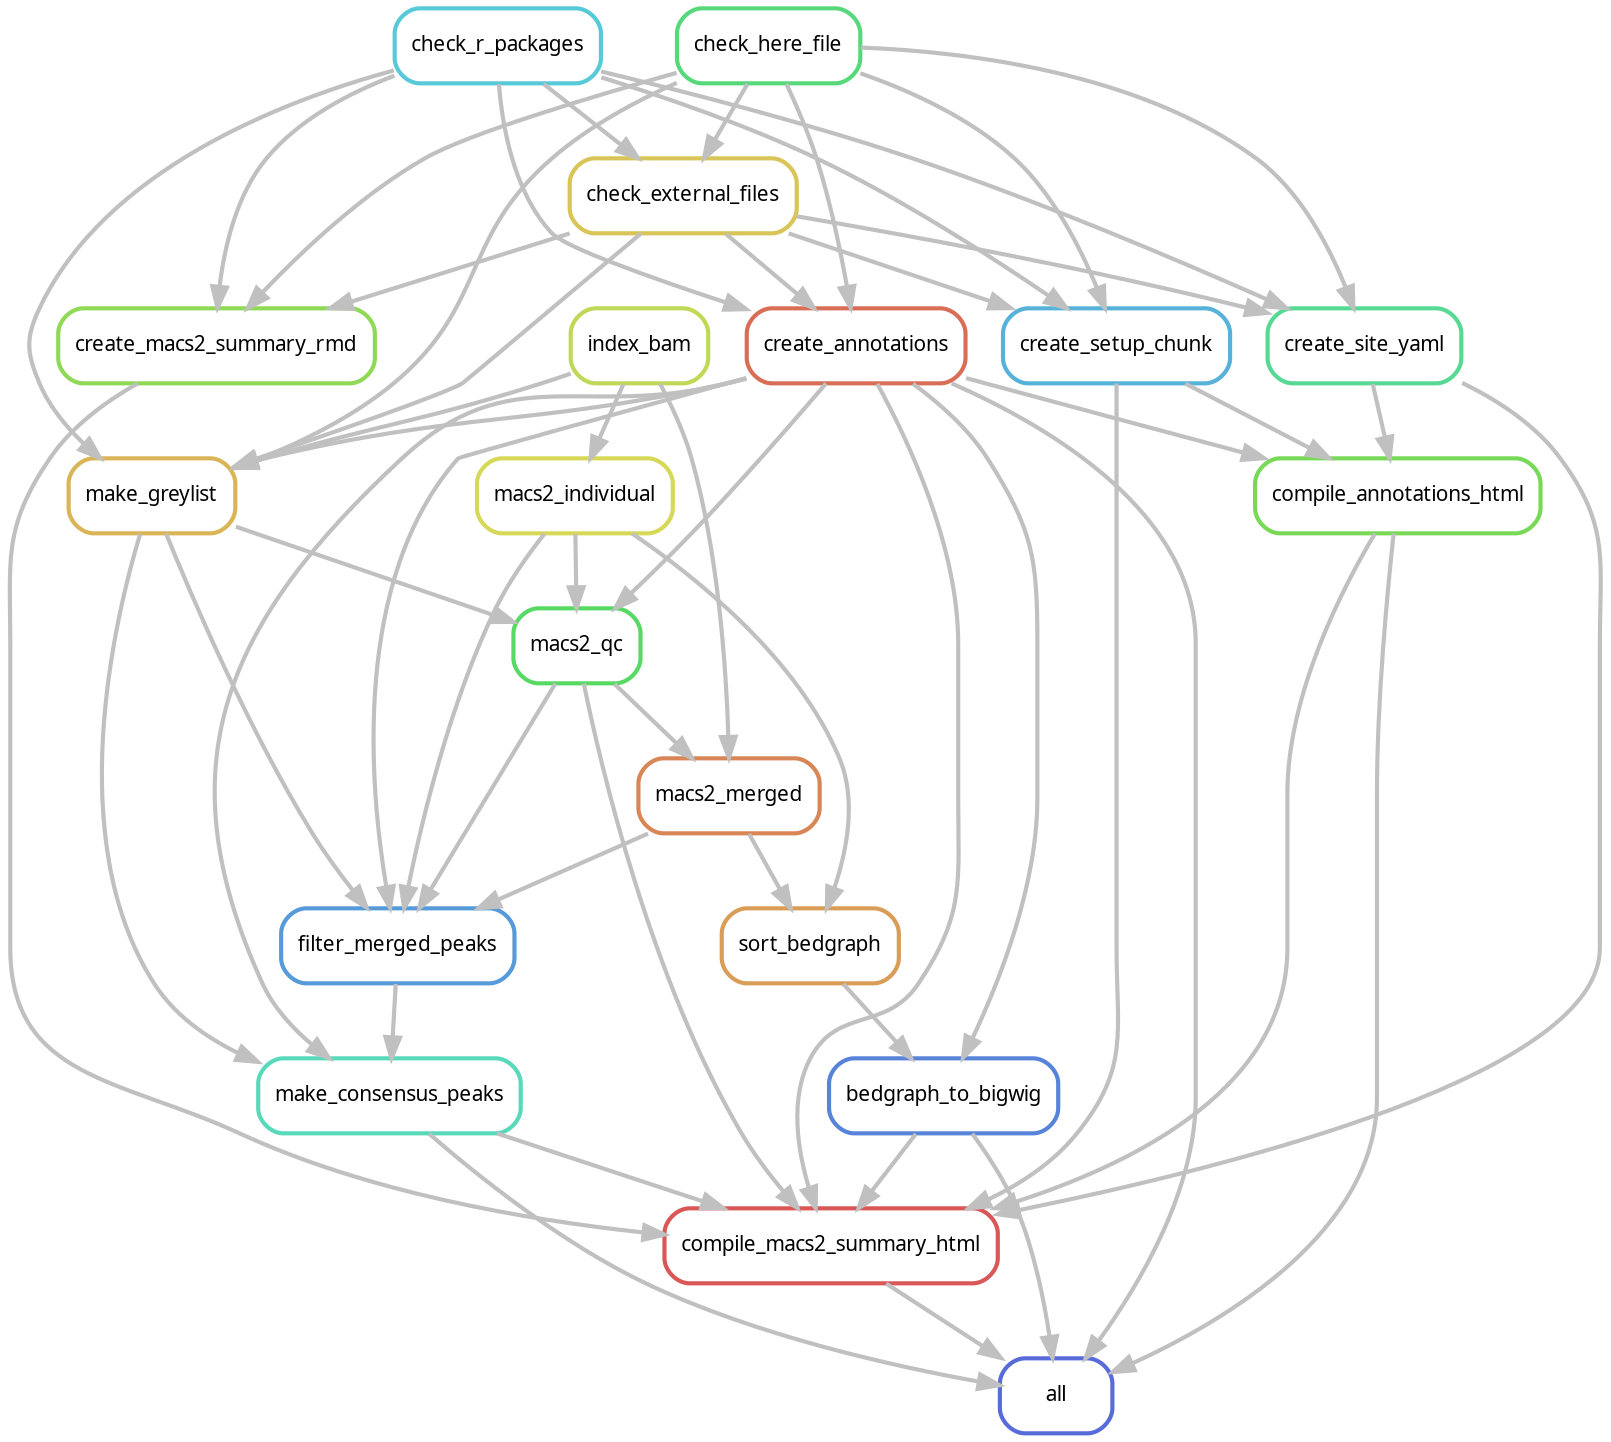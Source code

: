 digraph snakemake_dag {
    graph[bgcolor=white, margin=0];
    node[shape=box, style=rounded, fontname=sans,                 fontsize=10, penwidth=2];
    edge[penwidth=2, color=grey];
	0[label = "all", color = "0.64 0.6 0.85", style="rounded"];
	1[label = "compile_annotations_html", color = "0.29 0.6 0.85", style="rounded"];
	2[label = "create_annotations", color = "0.03 0.6 0.85", style="rounded"];
	3[label = "check_here_file", color = "0.38 0.6 0.85", style="rounded"];
	4[label = "check_r_packages", color = "0.52 0.6 0.85", style="rounded"];
	5[label = "check_external_files", color = "0.14 0.6 0.85", style="rounded"];
	6[label = "create_setup_chunk", color = "0.55 0.6 0.85", style="rounded"];
	7[label = "create_site_yaml", color = "0.41 0.6 0.85", style="rounded"];
	8[label = "compile_macs2_summary_html", color = "0.00 0.6 0.85", style="rounded"];
	9[label = "bedgraph_to_bigwig", color = "0.61 0.6 0.85", style="rounded"];
	10[label = "sort_bedgraph", color = "0.09 0.6 0.85", style="rounded"];
	11[label = "macs2_merged", color = "0.06 0.6 0.85", style="rounded"];
	12[label = "index_bam", color = "0.20 0.6 0.85", style="rounded"];
	13[label = "macs2_qc", color = "0.35 0.6 0.85", style="rounded"];
	14[label = "make_greylist", color = "0.12 0.6 0.85", style="rounded"];
	15[label = "macs2_individual", color = "0.17 0.6 0.85", style="rounded"];
	16[label = "make_consensus_peaks", color = "0.46 0.6 0.85", style="rounded"];
	17[label = "filter_merged_peaks", color = "0.58 0.6 0.85", style="rounded"];
	18[label = "create_macs2_summary_rmd", color = "0.26 0.6 0.85", style="rounded"];
	8 -> 0
	16 -> 0
	9 -> 0
	2 -> 0
	1 -> 0
	6 -> 1
	7 -> 1
	2 -> 1
	5 -> 2
	4 -> 2
	3 -> 2
	3 -> 5
	4 -> 5
	5 -> 6
	4 -> 6
	3 -> 6
	5 -> 7
	4 -> 7
	3 -> 7
	6 -> 8
	13 -> 8
	18 -> 8
	7 -> 8
	16 -> 8
	9 -> 8
	2 -> 8
	1 -> 8
	10 -> 9
	2 -> 9
	15 -> 10
	11 -> 10
	13 -> 11
	12 -> 11
	15 -> 13
	14 -> 13
	2 -> 13
	12 -> 14
	4 -> 14
	3 -> 14
	2 -> 14
	5 -> 14
	12 -> 15
	14 -> 16
	17 -> 16
	2 -> 16
	15 -> 17
	13 -> 17
	2 -> 17
	11 -> 17
	14 -> 17
	5 -> 18
	4 -> 18
	3 -> 18
}            
